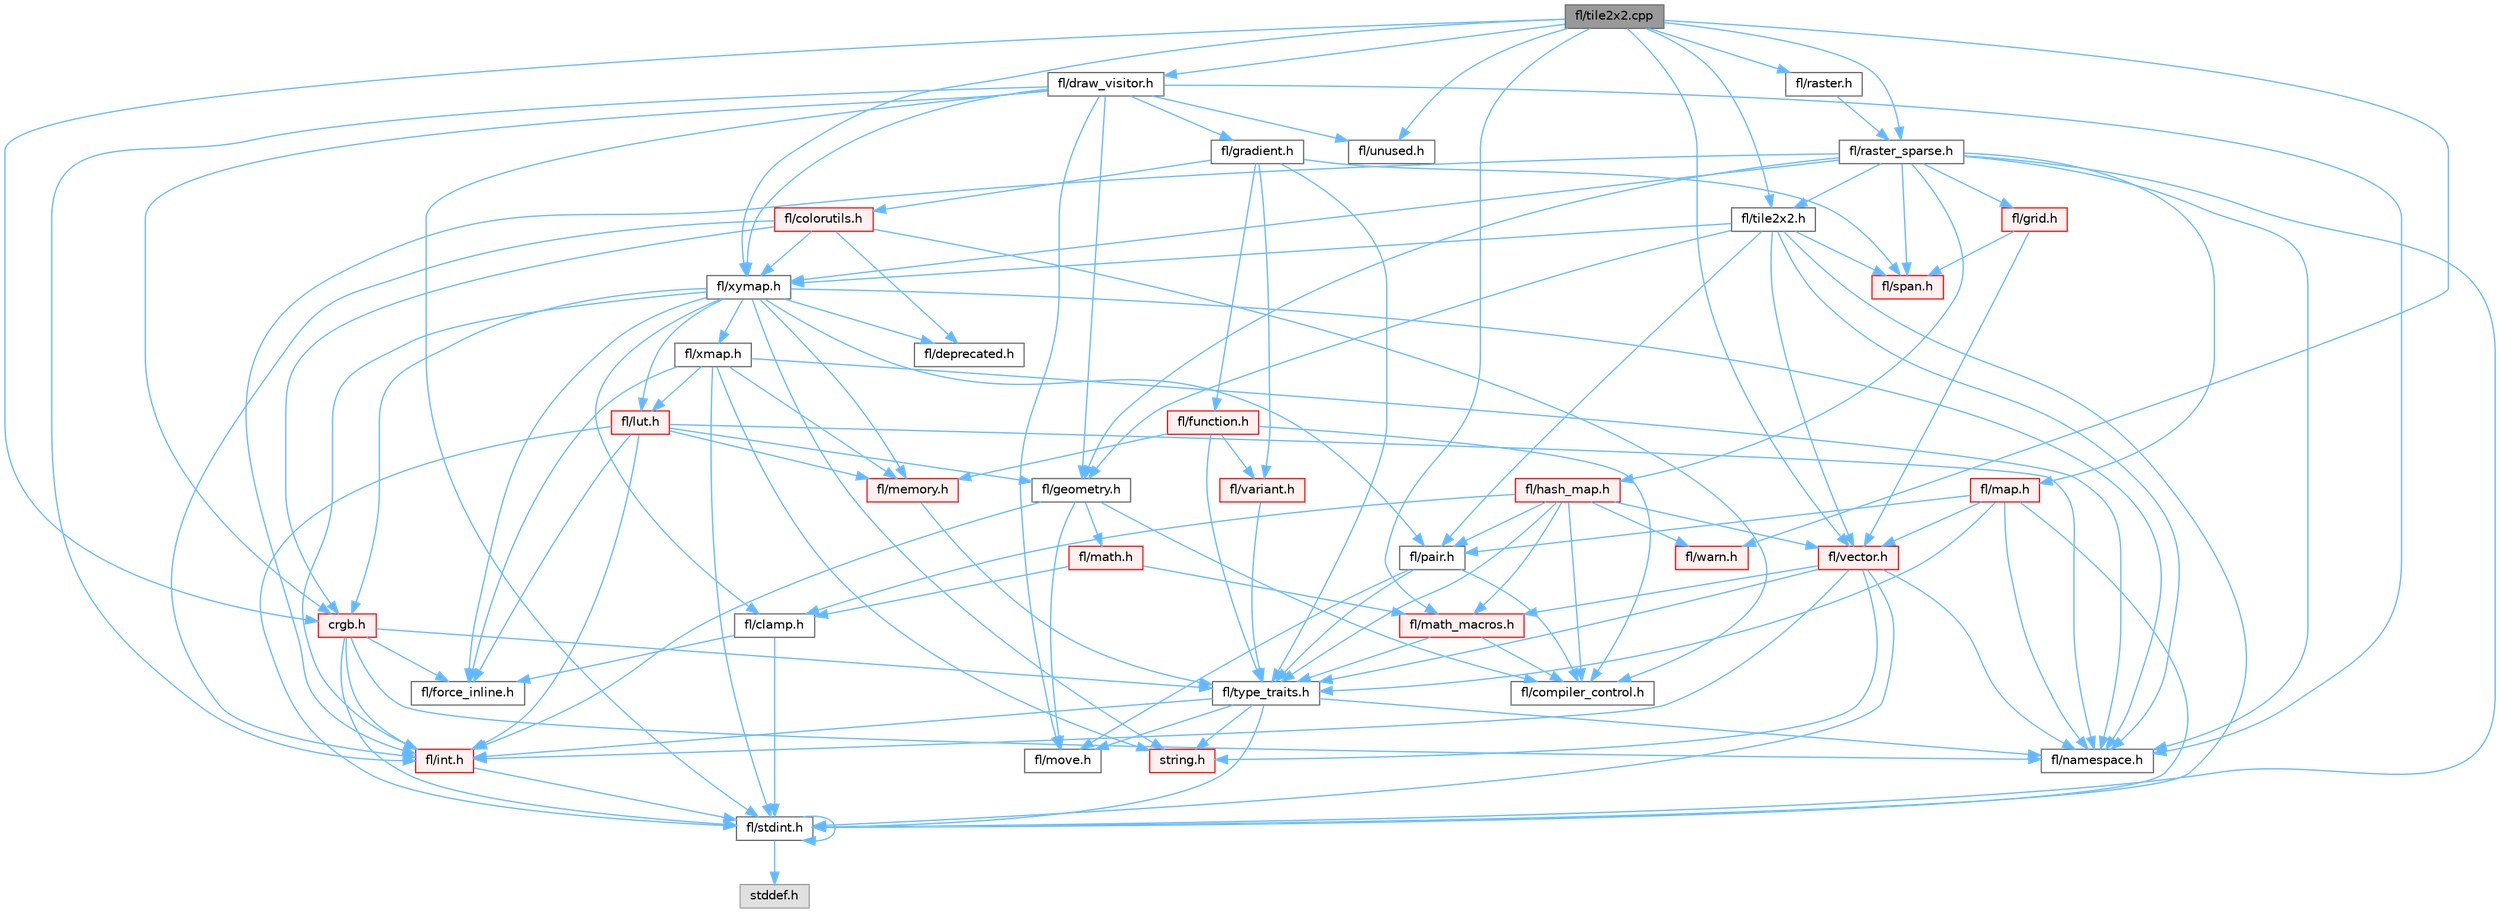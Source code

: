 digraph "fl/tile2x2.cpp"
{
 // INTERACTIVE_SVG=YES
 // LATEX_PDF_SIZE
  bgcolor="transparent";
  edge [fontname=Helvetica,fontsize=10,labelfontname=Helvetica,labelfontsize=10];
  node [fontname=Helvetica,fontsize=10,shape=box,height=0.2,width=0.4];
  Node1 [id="Node000001",label="fl/tile2x2.cpp",height=0.2,width=0.4,color="gray40", fillcolor="grey60", style="filled", fontcolor="black",tooltip=" "];
  Node1 -> Node2 [id="edge1_Node000001_Node000002",color="steelblue1",style="solid",tooltip=" "];
  Node2 [id="Node000002",label="fl/tile2x2.h",height=0.2,width=0.4,color="grey40", fillcolor="white", style="filled",URL="$d2/db4/tile2x2_8h.html",tooltip=" "];
  Node2 -> Node3 [id="edge2_Node000002_Node000003",color="steelblue1",style="solid",tooltip=" "];
  Node3 [id="Node000003",label="fl/stdint.h",height=0.2,width=0.4,color="grey40", fillcolor="white", style="filled",URL="$df/dd8/stdint_8h.html",tooltip=" "];
  Node3 -> Node4 [id="edge3_Node000003_Node000004",color="steelblue1",style="solid",tooltip=" "];
  Node4 [id="Node000004",label="stddef.h",height=0.2,width=0.4,color="grey60", fillcolor="#E0E0E0", style="filled",tooltip=" "];
  Node3 -> Node3 [id="edge4_Node000003_Node000003",color="steelblue1",style="solid",tooltip=" "];
  Node2 -> Node5 [id="edge5_Node000002_Node000005",color="steelblue1",style="solid",tooltip=" "];
  Node5 [id="Node000005",label="fl/geometry.h",height=0.2,width=0.4,color="grey40", fillcolor="white", style="filled",URL="$d4/d67/geometry_8h.html",tooltip=" "];
  Node5 -> Node6 [id="edge6_Node000005_Node000006",color="steelblue1",style="solid",tooltip=" "];
  Node6 [id="Node000006",label="fl/int.h",height=0.2,width=0.4,color="red", fillcolor="#FFF0F0", style="filled",URL="$d3/d7e/int_8h.html",tooltip=" "];
  Node6 -> Node3 [id="edge7_Node000006_Node000003",color="steelblue1",style="solid",tooltip=" "];
  Node5 -> Node8 [id="edge8_Node000005_Node000008",color="steelblue1",style="solid",tooltip=" "];
  Node8 [id="Node000008",label="fl/math.h",height=0.2,width=0.4,color="red", fillcolor="#FFF0F0", style="filled",URL="$df/db1/math_8h.html",tooltip=" "];
  Node8 -> Node10 [id="edge9_Node000008_Node000010",color="steelblue1",style="solid",tooltip=" "];
  Node10 [id="Node000010",label="fl/clamp.h",height=0.2,width=0.4,color="grey40", fillcolor="white", style="filled",URL="$d6/dd3/clamp_8h.html",tooltip=" "];
  Node10 -> Node3 [id="edge10_Node000010_Node000003",color="steelblue1",style="solid",tooltip=" "];
  Node10 -> Node11 [id="edge11_Node000010_Node000011",color="steelblue1",style="solid",tooltip=" "];
  Node11 [id="Node000011",label="fl/force_inline.h",height=0.2,width=0.4,color="grey40", fillcolor="white", style="filled",URL="$d4/d64/force__inline_8h.html",tooltip=" "];
  Node8 -> Node13 [id="edge12_Node000008_Node000013",color="steelblue1",style="solid",tooltip=" "];
  Node13 [id="Node000013",label="fl/math_macros.h",height=0.2,width=0.4,color="red", fillcolor="#FFF0F0", style="filled",URL="$d8/db8/math__macros_8h.html",tooltip=" "];
  Node13 -> Node14 [id="edge13_Node000013_Node000014",color="steelblue1",style="solid",tooltip=" "];
  Node14 [id="Node000014",label="fl/compiler_control.h",height=0.2,width=0.4,color="grey40", fillcolor="white", style="filled",URL="$d4/d54/compiler__control_8h.html",tooltip=" "];
  Node13 -> Node15 [id="edge14_Node000013_Node000015",color="steelblue1",style="solid",tooltip=" "];
  Node15 [id="Node000015",label="fl/type_traits.h",height=0.2,width=0.4,color="grey40", fillcolor="white", style="filled",URL="$df/d63/type__traits_8h.html",tooltip=" "];
  Node15 -> Node16 [id="edge15_Node000015_Node000016",color="steelblue1",style="solid",tooltip=" "];
  Node16 [id="Node000016",label="string.h",height=0.2,width=0.4,color="red", fillcolor="#FFF0F0", style="filled",URL="$da/d66/string_8h.html",tooltip=" "];
  Node15 -> Node3 [id="edge16_Node000015_Node000003",color="steelblue1",style="solid",tooltip=" "];
  Node15 -> Node18 [id="edge17_Node000015_Node000018",color="steelblue1",style="solid",tooltip=" "];
  Node18 [id="Node000018",label="fl/namespace.h",height=0.2,width=0.4,color="grey40", fillcolor="white", style="filled",URL="$df/d2a/namespace_8h.html",tooltip="Implements the FastLED namespace macros."];
  Node15 -> Node51 [id="edge18_Node000015_Node000051",color="steelblue1",style="solid",tooltip=" "];
  Node51 [id="Node000051",label="fl/move.h",height=0.2,width=0.4,color="grey40", fillcolor="white", style="filled",URL="$d9/d83/move_8h.html",tooltip=" "];
  Node15 -> Node6 [id="edge19_Node000015_Node000006",color="steelblue1",style="solid",tooltip=" "];
  Node5 -> Node14 [id="edge20_Node000005_Node000014",color="steelblue1",style="solid",tooltip=" "];
  Node5 -> Node51 [id="edge21_Node000005_Node000051",color="steelblue1",style="solid",tooltip=" "];
  Node2 -> Node18 [id="edge22_Node000002_Node000018",color="steelblue1",style="solid",tooltip=" "];
  Node2 -> Node52 [id="edge23_Node000002_Node000052",color="steelblue1",style="solid",tooltip=" "];
  Node52 [id="Node000052",label="fl/pair.h",height=0.2,width=0.4,color="grey40", fillcolor="white", style="filled",URL="$d3/d41/pair_8h.html",tooltip=" "];
  Node52 -> Node51 [id="edge24_Node000052_Node000051",color="steelblue1",style="solid",tooltip=" "];
  Node52 -> Node14 [id="edge25_Node000052_Node000014",color="steelblue1",style="solid",tooltip=" "];
  Node52 -> Node15 [id="edge26_Node000052_Node000015",color="steelblue1",style="solid",tooltip=" "];
  Node2 -> Node49 [id="edge27_Node000002_Node000049",color="steelblue1",style="solid",tooltip=" "];
  Node49 [id="Node000049",label="fl/span.h",height=0.2,width=0.4,color="red", fillcolor="#FFF0F0", style="filled",URL="$d4/d7a/span_8h.html",tooltip=" "];
  Node2 -> Node53 [id="edge28_Node000002_Node000053",color="steelblue1",style="solid",tooltip=" "];
  Node53 [id="Node000053",label="fl/xymap.h",height=0.2,width=0.4,color="grey40", fillcolor="white", style="filled",URL="$da/d61/xymap_8h.html",tooltip=" "];
  Node53 -> Node6 [id="edge29_Node000053_Node000006",color="steelblue1",style="solid",tooltip=" "];
  Node53 -> Node18 [id="edge30_Node000053_Node000018",color="steelblue1",style="solid",tooltip=" "];
  Node53 -> Node11 [id="edge31_Node000053_Node000011",color="steelblue1",style="solid",tooltip=" "];
  Node53 -> Node52 [id="edge32_Node000053_Node000052",color="steelblue1",style="solid",tooltip=" "];
  Node53 -> Node16 [id="edge33_Node000053_Node000016",color="steelblue1",style="solid",tooltip=" "];
  Node53 -> Node54 [id="edge34_Node000053_Node000054",color="steelblue1",style="solid",tooltip=" "];
  Node54 [id="Node000054",label="crgb.h",height=0.2,width=0.4,color="red", fillcolor="#FFF0F0", style="filled",URL="$db/dd1/crgb_8h.html",tooltip="Defines the red, green, and blue (RGB) pixel struct."];
  Node54 -> Node3 [id="edge35_Node000054_Node000003",color="steelblue1",style="solid",tooltip=" "];
  Node54 -> Node6 [id="edge36_Node000054_Node000006",color="steelblue1",style="solid",tooltip=" "];
  Node54 -> Node18 [id="edge37_Node000054_Node000018",color="steelblue1",style="solid",tooltip=" "];
  Node54 -> Node11 [id="edge38_Node000054_Node000011",color="steelblue1",style="solid",tooltip=" "];
  Node54 -> Node15 [id="edge39_Node000054_Node000015",color="steelblue1",style="solid",tooltip=" "];
  Node53 -> Node10 [id="edge40_Node000053_Node000010",color="steelblue1",style="solid",tooltip=" "];
  Node53 -> Node62 [id="edge41_Node000053_Node000062",color="steelblue1",style="solid",tooltip=" "];
  Node62 [id="Node000062",label="fl/lut.h",height=0.2,width=0.4,color="red", fillcolor="#FFF0F0", style="filled",URL="$db/d54/lut_8h.html",tooltip=" "];
  Node62 -> Node11 [id="edge42_Node000062_Node000011",color="steelblue1",style="solid",tooltip=" "];
  Node62 -> Node19 [id="edge43_Node000062_Node000019",color="steelblue1",style="solid",tooltip=" "];
  Node19 [id="Node000019",label="fl/memory.h",height=0.2,width=0.4,color="red", fillcolor="#FFF0F0", style="filled",URL="$dc/d18/memory_8h.html",tooltip=" "];
  Node19 -> Node15 [id="edge44_Node000019_Node000015",color="steelblue1",style="solid",tooltip=" "];
  Node62 -> Node3 [id="edge45_Node000062_Node000003",color="steelblue1",style="solid",tooltip=" "];
  Node62 -> Node6 [id="edge46_Node000062_Node000006",color="steelblue1",style="solid",tooltip=" "];
  Node62 -> Node5 [id="edge47_Node000062_Node000005",color="steelblue1",style="solid",tooltip=" "];
  Node62 -> Node18 [id="edge48_Node000062_Node000018",color="steelblue1",style="solid",tooltip=" "];
  Node53 -> Node19 [id="edge49_Node000053_Node000019",color="steelblue1",style="solid",tooltip=" "];
  Node53 -> Node37 [id="edge50_Node000053_Node000037",color="steelblue1",style="solid",tooltip=" "];
  Node37 [id="Node000037",label="fl/deprecated.h",height=0.2,width=0.4,color="grey40", fillcolor="white", style="filled",URL="$d4/dce/deprecated_8h.html",tooltip=" "];
  Node53 -> Node63 [id="edge51_Node000053_Node000063",color="steelblue1",style="solid",tooltip=" "];
  Node63 [id="Node000063",label="fl/xmap.h",height=0.2,width=0.4,color="grey40", fillcolor="white", style="filled",URL="$dd/dcc/xmap_8h.html",tooltip=" "];
  Node63 -> Node3 [id="edge52_Node000063_Node000003",color="steelblue1",style="solid",tooltip=" "];
  Node63 -> Node16 [id="edge53_Node000063_Node000016",color="steelblue1",style="solid",tooltip=" "];
  Node63 -> Node11 [id="edge54_Node000063_Node000011",color="steelblue1",style="solid",tooltip=" "];
  Node63 -> Node62 [id="edge55_Node000063_Node000062",color="steelblue1",style="solid",tooltip=" "];
  Node63 -> Node19 [id="edge56_Node000063_Node000019",color="steelblue1",style="solid",tooltip=" "];
  Node63 -> Node18 [id="edge57_Node000063_Node000018",color="steelblue1",style="solid",tooltip=" "];
  Node2 -> Node46 [id="edge58_Node000002_Node000046",color="steelblue1",style="solid",tooltip=" "];
  Node46 [id="Node000046",label="fl/vector.h",height=0.2,width=0.4,color="red", fillcolor="#FFF0F0", style="filled",URL="$d6/d68/vector_8h.html",tooltip=" "];
  Node46 -> Node3 [id="edge59_Node000046_Node000003",color="steelblue1",style="solid",tooltip=" "];
  Node46 -> Node6 [id="edge60_Node000046_Node000006",color="steelblue1",style="solid",tooltip=" "];
  Node46 -> Node16 [id="edge61_Node000046_Node000016",color="steelblue1",style="solid",tooltip=" "];
  Node46 -> Node13 [id="edge62_Node000046_Node000013",color="steelblue1",style="solid",tooltip=" "];
  Node46 -> Node18 [id="edge63_Node000046_Node000018",color="steelblue1",style="solid",tooltip=" "];
  Node46 -> Node15 [id="edge64_Node000046_Node000015",color="steelblue1",style="solid",tooltip=" "];
  Node1 -> Node54 [id="edge65_Node000001_Node000054",color="steelblue1",style="solid",tooltip=" "];
  Node1 -> Node64 [id="edge66_Node000001_Node000064",color="steelblue1",style="solid",tooltip=" "];
  Node64 [id="Node000064",label="fl/draw_visitor.h",height=0.2,width=0.4,color="grey40", fillcolor="white", style="filled",URL="$d0/d4f/draw__visitor_8h.html",tooltip=" "];
  Node64 -> Node3 [id="edge67_Node000064_Node000003",color="steelblue1",style="solid",tooltip=" "];
  Node64 -> Node6 [id="edge68_Node000064_Node000006",color="steelblue1",style="solid",tooltip=" "];
  Node64 -> Node54 [id="edge69_Node000064_Node000054",color="steelblue1",style="solid",tooltip=" "];
  Node64 -> Node5 [id="edge70_Node000064_Node000005",color="steelblue1",style="solid",tooltip=" "];
  Node64 -> Node65 [id="edge71_Node000064_Node000065",color="steelblue1",style="solid",tooltip=" "];
  Node65 [id="Node000065",label="fl/gradient.h",height=0.2,width=0.4,color="grey40", fillcolor="white", style="filled",URL="$db/dfe/gradient_8h.html",tooltip=" "];
  Node65 -> Node66 [id="edge72_Node000065_Node000066",color="steelblue1",style="solid",tooltip=" "];
  Node66 [id="Node000066",label="fl/colorutils.h",height=0.2,width=0.4,color="red", fillcolor="#FFF0F0", style="filled",URL="$d7/df9/fl_2colorutils_8h.html",tooltip="Utility functions for color fill, palettes, blending, and more."];
  Node66 -> Node6 [id="edge73_Node000066_Node000006",color="steelblue1",style="solid",tooltip=" "];
  Node66 -> Node54 [id="edge74_Node000066_Node000054",color="steelblue1",style="solid",tooltip=" "];
  Node66 -> Node37 [id="edge75_Node000066_Node000037",color="steelblue1",style="solid",tooltip=" "];
  Node66 -> Node53 [id="edge76_Node000066_Node000053",color="steelblue1",style="solid",tooltip=" "];
  Node66 -> Node14 [id="edge77_Node000066_Node000014",color="steelblue1",style="solid",tooltip=" "];
  Node65 -> Node71 [id="edge78_Node000065_Node000071",color="steelblue1",style="solid",tooltip=" "];
  Node71 [id="Node000071",label="fl/function.h",height=0.2,width=0.4,color="red", fillcolor="#FFF0F0", style="filled",URL="$dd/d67/function_8h.html",tooltip=" "];
  Node71 -> Node19 [id="edge79_Node000071_Node000019",color="steelblue1",style="solid",tooltip=" "];
  Node71 -> Node15 [id="edge80_Node000071_Node000015",color="steelblue1",style="solid",tooltip=" "];
  Node71 -> Node14 [id="edge81_Node000071_Node000014",color="steelblue1",style="solid",tooltip=" "];
  Node71 -> Node36 [id="edge82_Node000071_Node000036",color="steelblue1",style="solid",tooltip=" "];
  Node36 [id="Node000036",label="fl/variant.h",height=0.2,width=0.4,color="red", fillcolor="#FFF0F0", style="filled",URL="$d6/d10/variant_8h.html",tooltip=" "];
  Node36 -> Node15 [id="edge83_Node000036_Node000015",color="steelblue1",style="solid",tooltip=" "];
  Node65 -> Node49 [id="edge84_Node000065_Node000049",color="steelblue1",style="solid",tooltip=" "];
  Node65 -> Node15 [id="edge85_Node000065_Node000015",color="steelblue1",style="solid",tooltip=" "];
  Node65 -> Node36 [id="edge86_Node000065_Node000036",color="steelblue1",style="solid",tooltip=" "];
  Node64 -> Node18 [id="edge87_Node000064_Node000018",color="steelblue1",style="solid",tooltip=" "];
  Node64 -> Node32 [id="edge88_Node000064_Node000032",color="steelblue1",style="solid",tooltip=" "];
  Node32 [id="Node000032",label="fl/unused.h",height=0.2,width=0.4,color="grey40", fillcolor="white", style="filled",URL="$d8/d4b/unused_8h.html",tooltip=" "];
  Node64 -> Node53 [id="edge89_Node000064_Node000053",color="steelblue1",style="solid",tooltip=" "];
  Node64 -> Node51 [id="edge90_Node000064_Node000051",color="steelblue1",style="solid",tooltip=" "];
  Node1 -> Node13 [id="edge91_Node000001_Node000013",color="steelblue1",style="solid",tooltip=" "];
  Node1 -> Node72 [id="edge92_Node000001_Node000072",color="steelblue1",style="solid",tooltip=" "];
  Node72 [id="Node000072",label="fl/raster.h",height=0.2,width=0.4,color="grey40", fillcolor="white", style="filled",URL="$d1/d1e/raster_8h.html",tooltip=" "];
  Node72 -> Node73 [id="edge93_Node000072_Node000073",color="steelblue1",style="solid",tooltip=" "];
  Node73 [id="Node000073",label="fl/raster_sparse.h",height=0.2,width=0.4,color="grey40", fillcolor="white", style="filled",URL="$d4/df9/raster__sparse_8h.html",tooltip=" "];
  Node73 -> Node3 [id="edge94_Node000073_Node000003",color="steelblue1",style="solid",tooltip=" "];
  Node73 -> Node6 [id="edge95_Node000073_Node000006",color="steelblue1",style="solid",tooltip=" "];
  Node73 -> Node5 [id="edge96_Node000073_Node000005",color="steelblue1",style="solid",tooltip=" "];
  Node73 -> Node74 [id="edge97_Node000073_Node000074",color="steelblue1",style="solid",tooltip=" "];
  Node74 [id="Node000074",label="fl/grid.h",height=0.2,width=0.4,color="red", fillcolor="#FFF0F0", style="filled",URL="$da/d15/grid_8h.html",tooltip=" "];
  Node74 -> Node49 [id="edge98_Node000074_Node000049",color="steelblue1",style="solid",tooltip=" "];
  Node74 -> Node46 [id="edge99_Node000074_Node000046",color="steelblue1",style="solid",tooltip=" "];
  Node73 -> Node75 [id="edge100_Node000073_Node000075",color="steelblue1",style="solid",tooltip=" "];
  Node75 [id="Node000075",label="fl/hash_map.h",height=0.2,width=0.4,color="red", fillcolor="#FFF0F0", style="filled",URL="$d6/d13/hash__map_8h.html",tooltip=" "];
  Node75 -> Node10 [id="edge101_Node000075_Node000010",color="steelblue1",style="solid",tooltip=" "];
  Node75 -> Node52 [id="edge102_Node000075_Node000052",color="steelblue1",style="solid",tooltip=" "];
  Node75 -> Node15 [id="edge103_Node000075_Node000015",color="steelblue1",style="solid",tooltip=" "];
  Node75 -> Node46 [id="edge104_Node000075_Node000046",color="steelblue1",style="solid",tooltip=" "];
  Node75 -> Node79 [id="edge105_Node000075_Node000079",color="steelblue1",style="solid",tooltip=" "];
  Node79 [id="Node000079",label="fl/warn.h",height=0.2,width=0.4,color="red", fillcolor="#FFF0F0", style="filled",URL="$de/d77/warn_8h.html",tooltip=" "];
  Node75 -> Node14 [id="edge106_Node000075_Node000014",color="steelblue1",style="solid",tooltip=" "];
  Node75 -> Node13 [id="edge107_Node000075_Node000013",color="steelblue1",style="solid",tooltip=" "];
  Node73 -> Node83 [id="edge108_Node000073_Node000083",color="steelblue1",style="solid",tooltip=" "];
  Node83 [id="Node000083",label="fl/map.h",height=0.2,width=0.4,color="red", fillcolor="#FFF0F0", style="filled",URL="$dc/db7/map_8h.html",tooltip=" "];
  Node83 -> Node3 [id="edge109_Node000083_Node000003",color="steelblue1",style="solid",tooltip=" "];
  Node83 -> Node18 [id="edge110_Node000083_Node000018",color="steelblue1",style="solid",tooltip=" "];
  Node83 -> Node52 [id="edge111_Node000083_Node000052",color="steelblue1",style="solid",tooltip=" "];
  Node83 -> Node15 [id="edge112_Node000083_Node000015",color="steelblue1",style="solid",tooltip=" "];
  Node83 -> Node46 [id="edge113_Node000083_Node000046",color="steelblue1",style="solid",tooltip=" "];
  Node73 -> Node18 [id="edge114_Node000073_Node000018",color="steelblue1",style="solid",tooltip=" "];
  Node73 -> Node49 [id="edge115_Node000073_Node000049",color="steelblue1",style="solid",tooltip=" "];
  Node73 -> Node2 [id="edge116_Node000073_Node000002",color="steelblue1",style="solid",tooltip=" "];
  Node73 -> Node53 [id="edge117_Node000073_Node000053",color="steelblue1",style="solid",tooltip=" "];
  Node1 -> Node73 [id="edge118_Node000001_Node000073",color="steelblue1",style="solid",tooltip=" "];
  Node1 -> Node32 [id="edge119_Node000001_Node000032",color="steelblue1",style="solid",tooltip=" "];
  Node1 -> Node79 [id="edge120_Node000001_Node000079",color="steelblue1",style="solid",tooltip=" "];
  Node1 -> Node53 [id="edge121_Node000001_Node000053",color="steelblue1",style="solid",tooltip=" "];
  Node1 -> Node46 [id="edge122_Node000001_Node000046",color="steelblue1",style="solid",tooltip=" "];
}
